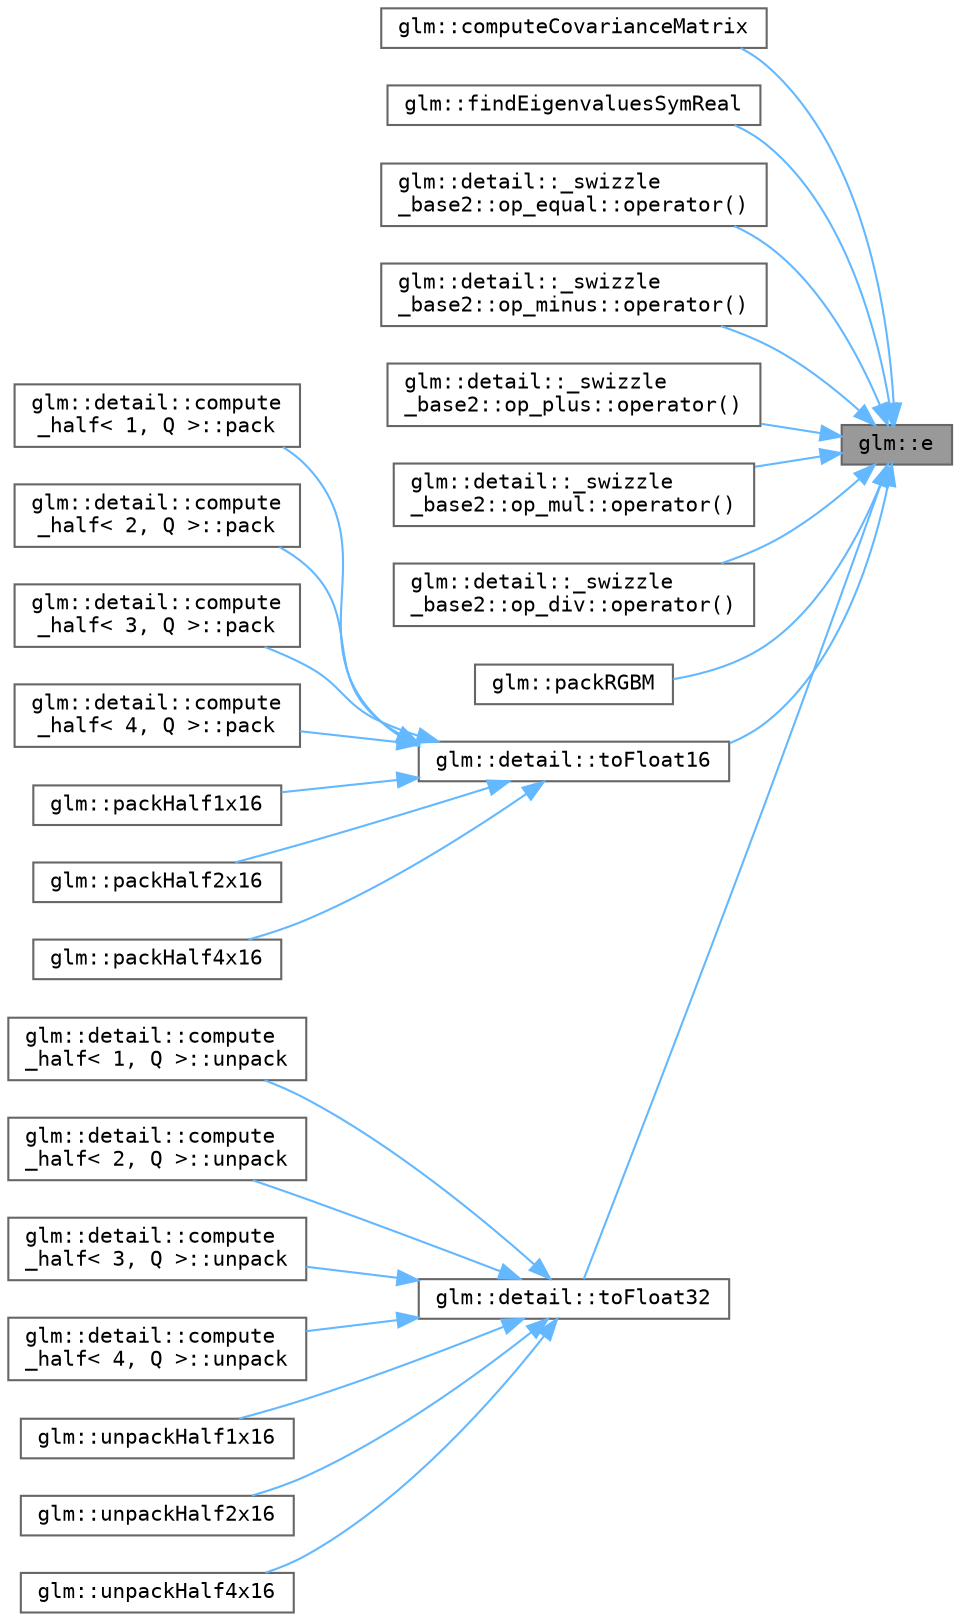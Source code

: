 digraph "glm::e"
{
 // LATEX_PDF_SIZE
  bgcolor="transparent";
  edge [fontname=Terminal,fontsize=10,labelfontname=Helvetica,labelfontsize=10];
  node [fontname=Terminal,fontsize=10,shape=box,height=0.2,width=0.4];
  rankdir="RL";
  Node1 [label="glm::e",height=0.2,width=0.4,color="gray40", fillcolor="grey60", style="filled", fontcolor="black",tooltip=" "];
  Node1 -> Node2 [dir="back",color="steelblue1",style="solid"];
  Node2 [label="glm::computeCovarianceMatrix",height=0.2,width=0.4,color="grey40", fillcolor="white", style="filled",URL="$group__gtx__pca.html#gac6bf50368cd653fe51ef7f804922c88c",tooltip=" "];
  Node1 -> Node3 [dir="back",color="steelblue1",style="solid"];
  Node3 [label="glm::findEigenvaluesSymReal",height=0.2,width=0.4,color="grey40", fillcolor="white", style="filled",URL="$group__gtx__pca.html#ga0586007af1073c8b0f629bca0ee7c46c",tooltip=" "];
  Node1 -> Node4 [dir="back",color="steelblue1",style="solid"];
  Node4 [label="glm::detail::_swizzle\l_base2::op_equal::operator()",height=0.2,width=0.4,color="grey40", fillcolor="white", style="filled",URL="$structglm_1_1detail_1_1__swizzle__base2_1_1op__equal.html#a9a109fc5bbbb7feac266fb4ec70906d9",tooltip=" "];
  Node1 -> Node5 [dir="back",color="steelblue1",style="solid"];
  Node5 [label="glm::detail::_swizzle\l_base2::op_minus::operator()",height=0.2,width=0.4,color="grey40", fillcolor="white", style="filled",URL="$structglm_1_1detail_1_1__swizzle__base2_1_1op__minus.html#aa5274f602148e50353c4fc8b3b88aedf",tooltip=" "];
  Node1 -> Node6 [dir="back",color="steelblue1",style="solid"];
  Node6 [label="glm::detail::_swizzle\l_base2::op_plus::operator()",height=0.2,width=0.4,color="grey40", fillcolor="white", style="filled",URL="$structglm_1_1detail_1_1__swizzle__base2_1_1op__plus.html#a032117b4db0d3d228cb0f080538cf9f2",tooltip=" "];
  Node1 -> Node7 [dir="back",color="steelblue1",style="solid"];
  Node7 [label="glm::detail::_swizzle\l_base2::op_mul::operator()",height=0.2,width=0.4,color="grey40", fillcolor="white", style="filled",URL="$structglm_1_1detail_1_1__swizzle__base2_1_1op__mul.html#a324cb5e0cf9e1414244ecf3da3b7b0f0",tooltip=" "];
  Node1 -> Node8 [dir="back",color="steelblue1",style="solid"];
  Node8 [label="glm::detail::_swizzle\l_base2::op_div::operator()",height=0.2,width=0.4,color="grey40", fillcolor="white", style="filled",URL="$structglm_1_1detail_1_1__swizzle__base2_1_1op__div.html#a6635d44db04799f33a42c6762ddd8700",tooltip=" "];
  Node1 -> Node9 [dir="back",color="steelblue1",style="solid"];
  Node9 [label="glm::packRGBM",height=0.2,width=0.4,color="grey40", fillcolor="white", style="filled",URL="$namespaceglm.html#ac66795ff0446b1208e128e64dbaf223f",tooltip=" "];
  Node1 -> Node10 [dir="back",color="steelblue1",style="solid"];
  Node10 [label="glm::detail::toFloat16",height=0.2,width=0.4,color="grey40", fillcolor="white", style="filled",URL="$namespaceglm_1_1detail.html#ac16321696a34b41c55f941b319d50652",tooltip=" "];
  Node10 -> Node11 [dir="back",color="steelblue1",style="solid"];
  Node11 [label="glm::detail::compute\l_half\< 1, Q \>::pack",height=0.2,width=0.4,color="grey40", fillcolor="white", style="filled",URL="$structglm_1_1detail_1_1compute__half_3_011_00_01_q_01_4.html#aad16e86817d19132e39143806e9b5aa3",tooltip=" "];
  Node10 -> Node12 [dir="back",color="steelblue1",style="solid"];
  Node12 [label="glm::detail::compute\l_half\< 2, Q \>::pack",height=0.2,width=0.4,color="grey40", fillcolor="white", style="filled",URL="$structglm_1_1detail_1_1compute__half_3_012_00_01_q_01_4.html#a914835bebf31c70c33049ed55ce8d844",tooltip=" "];
  Node10 -> Node13 [dir="back",color="steelblue1",style="solid"];
  Node13 [label="glm::detail::compute\l_half\< 3, Q \>::pack",height=0.2,width=0.4,color="grey40", fillcolor="white", style="filled",URL="$structglm_1_1detail_1_1compute__half_3_013_00_01_q_01_4.html#a8c41f591699b2268678175203be4ca72",tooltip=" "];
  Node10 -> Node14 [dir="back",color="steelblue1",style="solid"];
  Node14 [label="glm::detail::compute\l_half\< 4, Q \>::pack",height=0.2,width=0.4,color="grey40", fillcolor="white", style="filled",URL="$structglm_1_1detail_1_1compute__half_3_014_00_01_q_01_4.html#a6117833bb6bfb491ef1a9e2c60bde10b",tooltip=" "];
  Node10 -> Node15 [dir="back",color="steelblue1",style="solid"];
  Node15 [label="glm::packHalf1x16",height=0.2,width=0.4,color="grey40", fillcolor="white", style="filled",URL="$group__gtc__packing.html#gaba534b320836a35372e00af5771dd1a2",tooltip=" "];
  Node10 -> Node16 [dir="back",color="steelblue1",style="solid"];
  Node16 [label="glm::packHalf2x16",height=0.2,width=0.4,color="grey40", fillcolor="white", style="filled",URL="$group__core__func__packing.html#ga20f134b07db3a3d3a38efb2617388c92",tooltip=" "];
  Node10 -> Node17 [dir="back",color="steelblue1",style="solid"];
  Node17 [label="glm::packHalf4x16",height=0.2,width=0.4,color="grey40", fillcolor="white", style="filled",URL="$group__gtc__packing.html#ga8104f0b719b7792491f2b789a6dd6f96",tooltip=" "];
  Node1 -> Node18 [dir="back",color="steelblue1",style="solid"];
  Node18 [label="glm::detail::toFloat32",height=0.2,width=0.4,color="grey40", fillcolor="white", style="filled",URL="$namespaceglm_1_1detail.html#a8e4719d94d99ee1e625496e04317272b",tooltip=" "];
  Node18 -> Node19 [dir="back",color="steelblue1",style="solid"];
  Node19 [label="glm::detail::compute\l_half\< 1, Q \>::unpack",height=0.2,width=0.4,color="grey40", fillcolor="white", style="filled",URL="$structglm_1_1detail_1_1compute__half_3_011_00_01_q_01_4.html#a4e590e53a8c62f7ae7d8c7c75be86995",tooltip=" "];
  Node18 -> Node20 [dir="back",color="steelblue1",style="solid"];
  Node20 [label="glm::detail::compute\l_half\< 2, Q \>::unpack",height=0.2,width=0.4,color="grey40", fillcolor="white", style="filled",URL="$structglm_1_1detail_1_1compute__half_3_012_00_01_q_01_4.html#a490ac1740c065a2ff30b8d83dc871e77",tooltip=" "];
  Node18 -> Node21 [dir="back",color="steelblue1",style="solid"];
  Node21 [label="glm::detail::compute\l_half\< 3, Q \>::unpack",height=0.2,width=0.4,color="grey40", fillcolor="white", style="filled",URL="$structglm_1_1detail_1_1compute__half_3_013_00_01_q_01_4.html#a5cbcf472cac4a5b8734d3dfc00ae8e0a",tooltip=" "];
  Node18 -> Node22 [dir="back",color="steelblue1",style="solid"];
  Node22 [label="glm::detail::compute\l_half\< 4, Q \>::unpack",height=0.2,width=0.4,color="grey40", fillcolor="white", style="filled",URL="$structglm_1_1detail_1_1compute__half_3_014_00_01_q_01_4.html#a49404eb6d946cf2012667640aacedc16",tooltip=" "];
  Node18 -> Node23 [dir="back",color="steelblue1",style="solid"];
  Node23 [label="glm::unpackHalf1x16",height=0.2,width=0.4,color="grey40", fillcolor="white", style="filled",URL="$group__gtc__packing.html#gaa6eebcdfc746584b7d1823f1d5344fed",tooltip=" "];
  Node18 -> Node24 [dir="back",color="steelblue1",style="solid"];
  Node24 [label="glm::unpackHalf2x16",height=0.2,width=0.4,color="grey40", fillcolor="white", style="filled",URL="$group__core__func__packing.html#gaf59b52e6b28da9335322c4ae19b5d745",tooltip=" "];
  Node18 -> Node25 [dir="back",color="steelblue1",style="solid"];
  Node25 [label="glm::unpackHalf4x16",height=0.2,width=0.4,color="grey40", fillcolor="white", style="filled",URL="$group__gtc__packing.html#gaea526d6491ad40401eac34803984bf27",tooltip=" "];
}

